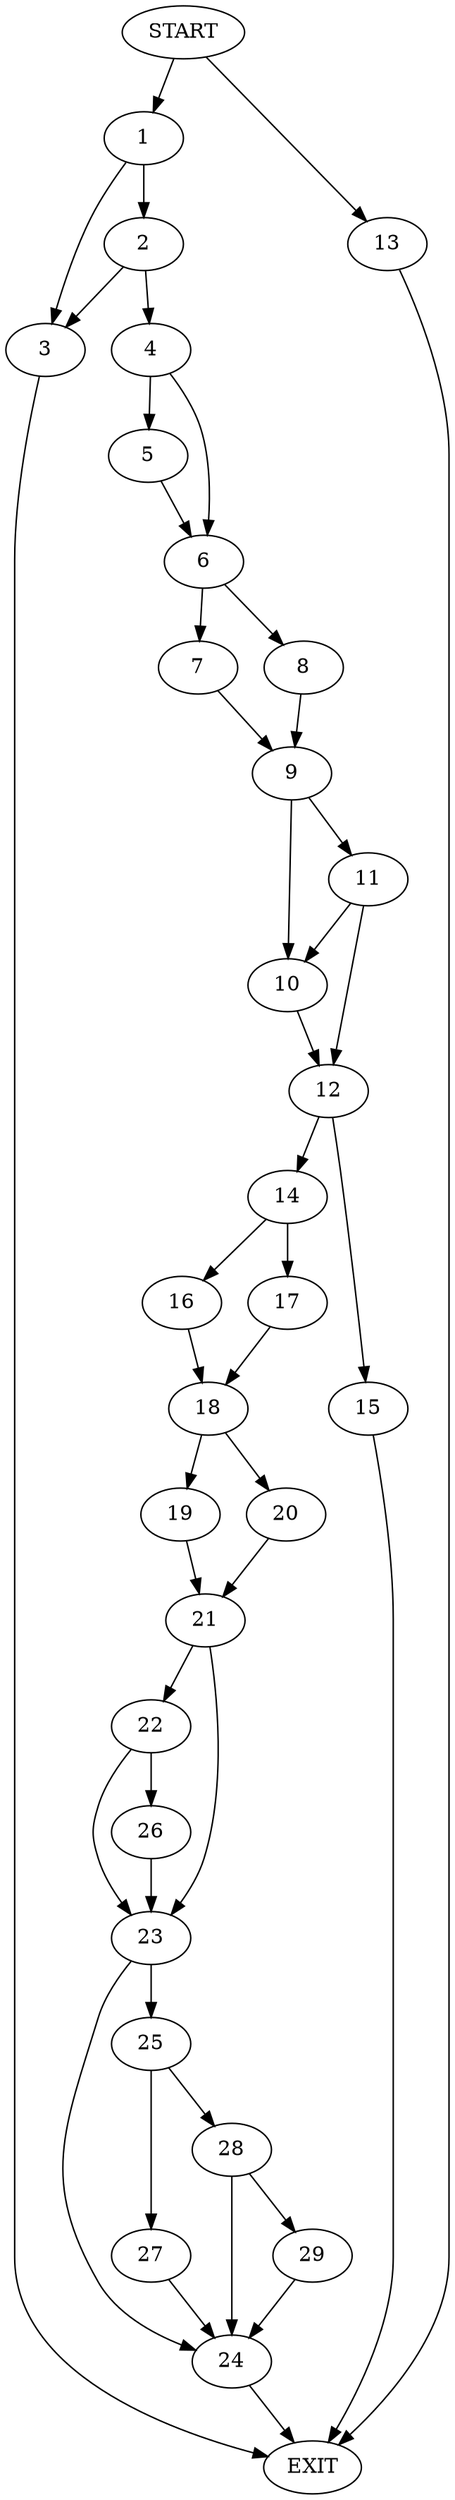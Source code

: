 digraph {
0 [label="START"]
30 [label="EXIT"]
0 -> 1
1 -> 2
1 -> 3
2 -> 4
2 -> 3
3 -> 30
4 -> 5
4 -> 6
5 -> 6
6 -> 7
6 -> 8
8 -> 9
7 -> 9
9 -> 10
9 -> 11
11 -> 12
11 -> 10
10 -> 12
0 -> 13
13 -> 30
12 -> 14
12 -> 15
15 -> 30
14 -> 16
14 -> 17
16 -> 18
17 -> 18
18 -> 19
18 -> 20
20 -> 21
19 -> 21
21 -> 22
21 -> 23
23 -> 24
23 -> 25
22 -> 26
22 -> 23
26 -> 23
25 -> 27
25 -> 28
24 -> 30
28 -> 29
28 -> 24
27 -> 24
29 -> 24
}

